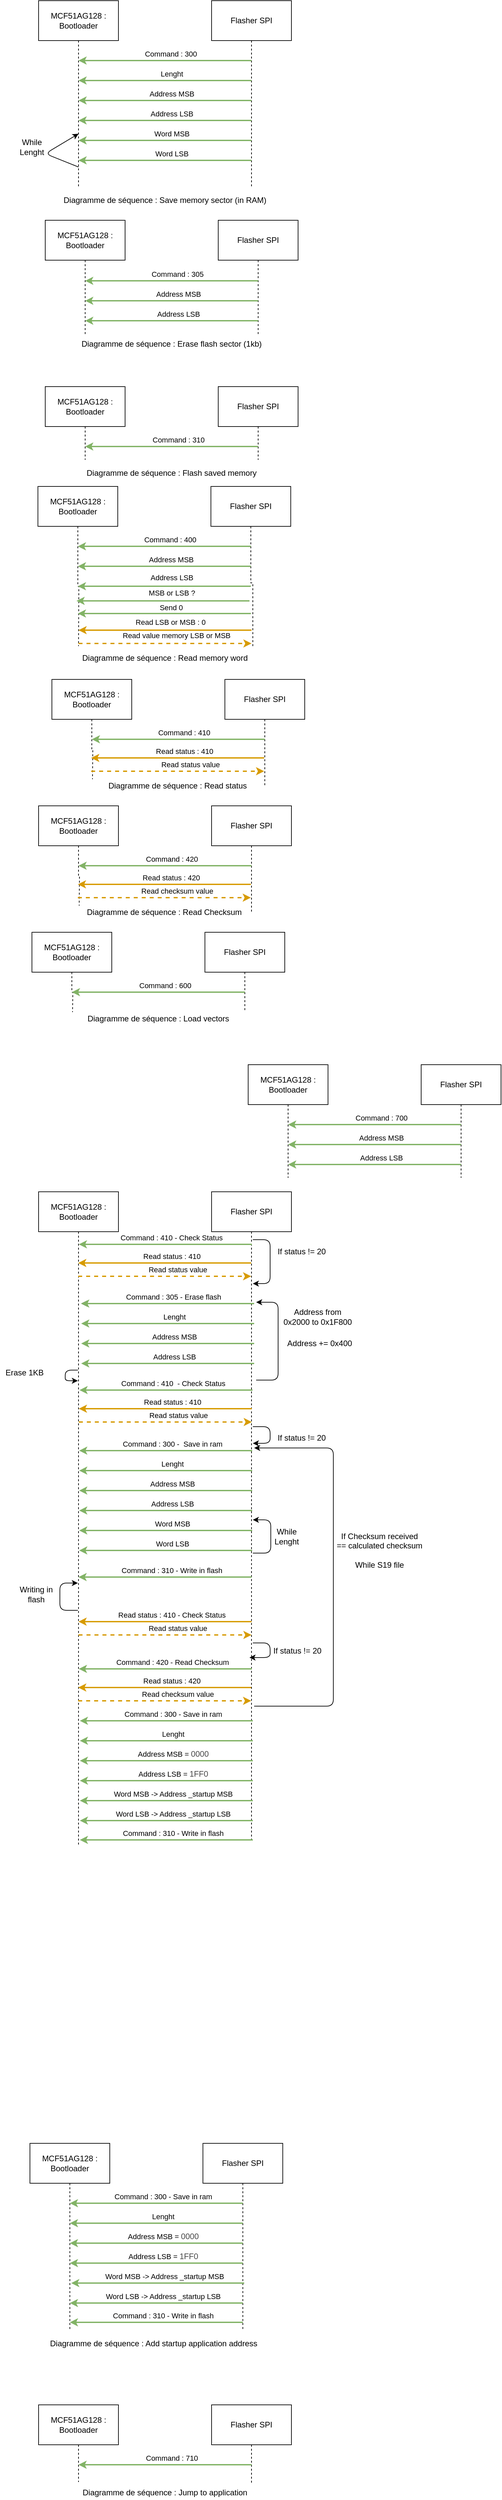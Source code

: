 <mxfile version="13.9.9" type="device"><diagram id="XVTh9coZVXNBm91gbsOc" name="Page-1"><mxGraphModel dx="1024" dy="593" grid="0" gridSize="10" guides="1" tooltips="1" connect="1" arrows="1" fold="1" page="1" pageScale="1" pageWidth="900" pageHeight="1600" math="0" shadow="0"><root><mxCell id="0"/><mxCell id="1" parent="0"/><mxCell id="hALlsp9xxSg3uYiA9rnu-2" style="edgeStyle=orthogonalEdgeStyle;rounded=0;orthogonalLoop=1;jettySize=auto;html=1;endArrow=none;endFill=0;dashed=1;" parent="1" source="hALlsp9xxSg3uYiA9rnu-1" edge="1"><mxGeometry relative="1" as="geometry"><mxPoint x="260" y="290" as="targetPoint"/></mxGeometry></mxCell><mxCell id="hALlsp9xxSg3uYiA9rnu-1" value="MCF51AG128 : Bootloader" style="rounded=0;whiteSpace=wrap;html=1;" parent="1" vertex="1"><mxGeometry x="200" y="10" width="120" height="60" as="geometry"/></mxCell><mxCell id="hALlsp9xxSg3uYiA9rnu-3" style="edgeStyle=orthogonalEdgeStyle;rounded=0;orthogonalLoop=1;jettySize=auto;html=1;dashed=1;endArrow=none;endFill=0;" parent="1" source="hALlsp9xxSg3uYiA9rnu-4" edge="1"><mxGeometry relative="1" as="geometry"><mxPoint x="520" y="290" as="targetPoint"/></mxGeometry></mxCell><mxCell id="hALlsp9xxSg3uYiA9rnu-4" value="Flasher SPI" style="rounded=0;whiteSpace=wrap;html=1;" parent="1" vertex="1"><mxGeometry x="460" y="10" width="120" height="60" as="geometry"/></mxCell><mxCell id="hALlsp9xxSg3uYiA9rnu-5" value="" style="endArrow=classic;html=1;fillColor=#d5e8d4;strokeColor=#82b366;jumpSize=10;strokeWidth=2;" parent="1" edge="1"><mxGeometry width="50" height="50" relative="1" as="geometry"><mxPoint x="520" y="100" as="sourcePoint"/><mxPoint x="260" y="100" as="targetPoint"/></mxGeometry></mxCell><mxCell id="hALlsp9xxSg3uYiA9rnu-6" value="Command : 300&amp;nbsp;" style="edgeLabel;html=1;align=center;verticalAlign=middle;resizable=0;points=[];" parent="hALlsp9xxSg3uYiA9rnu-5" vertex="1" connectable="0"><mxGeometry x="-0.4" y="2" relative="1" as="geometry"><mxPoint x="-42" y="-12" as="offset"/></mxGeometry></mxCell><mxCell id="hALlsp9xxSg3uYiA9rnu-7" value="" style="endArrow=classic;html=1;fillColor=#d5e8d4;strokeColor=#82b366;strokeWidth=2;" parent="1" edge="1"><mxGeometry width="50" height="50" relative="1" as="geometry"><mxPoint x="520" y="130" as="sourcePoint"/><mxPoint x="260" y="130" as="targetPoint"/></mxGeometry></mxCell><mxCell id="hALlsp9xxSg3uYiA9rnu-8" value="Lenght" style="edgeLabel;html=1;align=center;verticalAlign=middle;resizable=0;points=[];" parent="hALlsp9xxSg3uYiA9rnu-7" vertex="1" connectable="0"><mxGeometry x="-0.4" y="2" relative="1" as="geometry"><mxPoint x="-42" y="-12" as="offset"/></mxGeometry></mxCell><mxCell id="hALlsp9xxSg3uYiA9rnu-9" value="" style="endArrow=classic;html=1;fillColor=#d5e8d4;strokeColor=#82b366;strokeWidth=2;" parent="1" edge="1"><mxGeometry width="50" height="50" relative="1" as="geometry"><mxPoint x="520" y="160" as="sourcePoint"/><mxPoint x="260" y="160" as="targetPoint"/></mxGeometry></mxCell><mxCell id="hALlsp9xxSg3uYiA9rnu-10" value="Address MSB" style="edgeLabel;html=1;align=center;verticalAlign=middle;resizable=0;points=[];" parent="hALlsp9xxSg3uYiA9rnu-9" vertex="1" connectable="0"><mxGeometry x="-0.4" y="2" relative="1" as="geometry"><mxPoint x="-42" y="-12" as="offset"/></mxGeometry></mxCell><mxCell id="hALlsp9xxSg3uYiA9rnu-11" value="" style="endArrow=classic;html=1;fillColor=#d5e8d4;strokeColor=#82b366;strokeWidth=2;" parent="1" edge="1"><mxGeometry width="50" height="50" relative="1" as="geometry"><mxPoint x="520" y="190" as="sourcePoint"/><mxPoint x="260" y="190" as="targetPoint"/></mxGeometry></mxCell><mxCell id="hALlsp9xxSg3uYiA9rnu-12" value="Address LSB" style="edgeLabel;html=1;align=center;verticalAlign=middle;resizable=0;points=[];" parent="hALlsp9xxSg3uYiA9rnu-11" vertex="1" connectable="0"><mxGeometry x="-0.4" y="2" relative="1" as="geometry"><mxPoint x="-42" y="-12" as="offset"/></mxGeometry></mxCell><mxCell id="hALlsp9xxSg3uYiA9rnu-13" value="" style="endArrow=classic;html=1;fillColor=#d5e8d4;strokeColor=#82b366;strokeWidth=2;" parent="1" edge="1"><mxGeometry width="50" height="50" relative="1" as="geometry"><mxPoint x="520" y="220" as="sourcePoint"/><mxPoint x="260" y="220" as="targetPoint"/></mxGeometry></mxCell><mxCell id="hALlsp9xxSg3uYiA9rnu-14" value="Word MSB" style="edgeLabel;html=1;align=center;verticalAlign=middle;resizable=0;points=[];" parent="hALlsp9xxSg3uYiA9rnu-13" vertex="1" connectable="0"><mxGeometry x="-0.4" y="2" relative="1" as="geometry"><mxPoint x="-42" y="-12" as="offset"/></mxGeometry></mxCell><mxCell id="hALlsp9xxSg3uYiA9rnu-15" value="" style="endArrow=classic;html=1;fillColor=#d5e8d4;strokeColor=#82b366;strokeWidth=2;" parent="1" edge="1"><mxGeometry width="50" height="50" relative="1" as="geometry"><mxPoint x="520" y="250" as="sourcePoint"/><mxPoint x="260" y="250" as="targetPoint"/></mxGeometry></mxCell><mxCell id="hALlsp9xxSg3uYiA9rnu-16" value="Word LSB" style="edgeLabel;html=1;align=center;verticalAlign=middle;resizable=0;points=[];" parent="hALlsp9xxSg3uYiA9rnu-15" vertex="1" connectable="0"><mxGeometry x="-0.4" y="2" relative="1" as="geometry"><mxPoint x="-42" y="-12" as="offset"/></mxGeometry></mxCell><mxCell id="hALlsp9xxSg3uYiA9rnu-19" value="" style="endArrow=classic;html=1;" parent="1" edge="1"><mxGeometry width="50" height="50" relative="1" as="geometry"><mxPoint x="260" y="260" as="sourcePoint"/><mxPoint x="260" y="210" as="targetPoint"/><Array as="points"><mxPoint x="210" y="240"/></Array></mxGeometry></mxCell><mxCell id="hALlsp9xxSg3uYiA9rnu-20" value="While Lenght" style="text;html=1;strokeColor=none;fillColor=none;align=center;verticalAlign=middle;whiteSpace=wrap;rounded=0;" parent="1" vertex="1"><mxGeometry x="170" y="220" width="40" height="20" as="geometry"/></mxCell><mxCell id="hALlsp9xxSg3uYiA9rnu-22" value="Diagramme de séquence : Save memory sector (in RAM)" style="text;html=1;strokeColor=none;fillColor=none;align=center;verticalAlign=middle;whiteSpace=wrap;rounded=0;" parent="1" vertex="1"><mxGeometry x="220" y="300" width="340" height="20" as="geometry"/></mxCell><mxCell id="hALlsp9xxSg3uYiA9rnu-23" style="edgeStyle=orthogonalEdgeStyle;rounded=0;orthogonalLoop=1;jettySize=auto;html=1;endArrow=none;endFill=0;dashed=1;" parent="1" source="hALlsp9xxSg3uYiA9rnu-24" edge="1"><mxGeometry relative="1" as="geometry"><mxPoint x="270" y="512" as="targetPoint"/></mxGeometry></mxCell><mxCell id="hALlsp9xxSg3uYiA9rnu-24" value="MCF51AG128 : Bootloader" style="rounded=0;whiteSpace=wrap;html=1;" parent="1" vertex="1"><mxGeometry x="210" y="340" width="120" height="60" as="geometry"/></mxCell><mxCell id="hALlsp9xxSg3uYiA9rnu-25" style="edgeStyle=orthogonalEdgeStyle;rounded=0;orthogonalLoop=1;jettySize=auto;html=1;dashed=1;endArrow=none;endFill=0;" parent="1" source="hALlsp9xxSg3uYiA9rnu-26" edge="1"><mxGeometry relative="1" as="geometry"><mxPoint x="530" y="511" as="targetPoint"/></mxGeometry></mxCell><mxCell id="hALlsp9xxSg3uYiA9rnu-26" value="Flasher SPI" style="rounded=0;whiteSpace=wrap;html=1;" parent="1" vertex="1"><mxGeometry x="470" y="340" width="120" height="60" as="geometry"/></mxCell><mxCell id="hALlsp9xxSg3uYiA9rnu-31" value="" style="endArrow=classic;html=1;fillColor=#d5e8d4;strokeColor=#82b366;strokeWidth=2;" parent="1" edge="1"><mxGeometry width="50" height="50" relative="1" as="geometry"><mxPoint x="530" y="461" as="sourcePoint"/><mxPoint x="270" y="461" as="targetPoint"/></mxGeometry></mxCell><mxCell id="hALlsp9xxSg3uYiA9rnu-32" value="Address MSB" style="edgeLabel;html=1;align=center;verticalAlign=middle;resizable=0;points=[];" parent="hALlsp9xxSg3uYiA9rnu-31" vertex="1" connectable="0"><mxGeometry x="-0.4" y="2" relative="1" as="geometry"><mxPoint x="-42" y="-12" as="offset"/></mxGeometry></mxCell><mxCell id="hALlsp9xxSg3uYiA9rnu-33" value="" style="endArrow=classic;html=1;fillColor=#d5e8d4;strokeColor=#82b366;strokeWidth=2;" parent="1" edge="1"><mxGeometry width="50" height="50" relative="1" as="geometry"><mxPoint x="530" y="491" as="sourcePoint"/><mxPoint x="270" y="491" as="targetPoint"/></mxGeometry></mxCell><mxCell id="hALlsp9xxSg3uYiA9rnu-34" value="Address LSB" style="edgeLabel;html=1;align=center;verticalAlign=middle;resizable=0;points=[];" parent="hALlsp9xxSg3uYiA9rnu-33" vertex="1" connectable="0"><mxGeometry x="-0.4" y="2" relative="1" as="geometry"><mxPoint x="-42" y="-12" as="offset"/></mxGeometry></mxCell><mxCell id="hALlsp9xxSg3uYiA9rnu-41" value="Diagramme de séquence : Erase flash sector (1kb)" style="text;html=1;strokeColor=none;fillColor=none;align=center;verticalAlign=middle;whiteSpace=wrap;rounded=0;" parent="1" vertex="1"><mxGeometry x="230" y="516" width="340" height="20" as="geometry"/></mxCell><mxCell id="hALlsp9xxSg3uYiA9rnu-42" style="edgeStyle=orthogonalEdgeStyle;rounded=0;orthogonalLoop=1;jettySize=auto;html=1;endArrow=none;endFill=0;dashed=1;" parent="1" source="hALlsp9xxSg3uYiA9rnu-43" edge="1"><mxGeometry relative="1" as="geometry"><mxPoint x="270" y="700" as="targetPoint"/></mxGeometry></mxCell><mxCell id="hALlsp9xxSg3uYiA9rnu-43" value="MCF51AG128 : Bootloader" style="rounded=0;whiteSpace=wrap;html=1;" parent="1" vertex="1"><mxGeometry x="210" y="590" width="120" height="60" as="geometry"/></mxCell><mxCell id="hALlsp9xxSg3uYiA9rnu-44" style="edgeStyle=orthogonalEdgeStyle;rounded=0;orthogonalLoop=1;jettySize=auto;html=1;dashed=1;endArrow=none;endFill=0;" parent="1" source="hALlsp9xxSg3uYiA9rnu-45" edge="1"><mxGeometry relative="1" as="geometry"><mxPoint x="530" y="700" as="targetPoint"/></mxGeometry></mxCell><mxCell id="hALlsp9xxSg3uYiA9rnu-45" value="Flasher SPI" style="rounded=0;whiteSpace=wrap;html=1;" parent="1" vertex="1"><mxGeometry x="470" y="590" width="120" height="60" as="geometry"/></mxCell><mxCell id="hALlsp9xxSg3uYiA9rnu-46" value="" style="endArrow=classic;html=1;strokeWidth=2;fillColor=#d5e8d4;strokeColor=#82b366;" parent="1" edge="1"><mxGeometry width="50" height="50" relative="1" as="geometry"><mxPoint x="530" y="680" as="sourcePoint"/><mxPoint x="270" y="680" as="targetPoint"/></mxGeometry></mxCell><mxCell id="hALlsp9xxSg3uYiA9rnu-47" value="Command : 310" style="edgeLabel;html=1;align=center;verticalAlign=middle;resizable=0;points=[];" parent="hALlsp9xxSg3uYiA9rnu-46" vertex="1" connectable="0"><mxGeometry x="-0.4" y="2" relative="1" as="geometry"><mxPoint x="-42" y="-12" as="offset"/></mxGeometry></mxCell><mxCell id="hALlsp9xxSg3uYiA9rnu-54" value="Diagramme de séquence : Flash saved&amp;nbsp;memory" style="text;html=1;strokeColor=none;fillColor=none;align=center;verticalAlign=middle;whiteSpace=wrap;rounded=0;" parent="1" vertex="1"><mxGeometry x="230" y="710" width="340" height="20" as="geometry"/></mxCell><mxCell id="hALlsp9xxSg3uYiA9rnu-55" style="edgeStyle=orthogonalEdgeStyle;rounded=0;orthogonalLoop=1;jettySize=auto;html=1;endArrow=none;endFill=0;dashed=1;" parent="1" source="hALlsp9xxSg3uYiA9rnu-56" edge="1"><mxGeometry relative="1" as="geometry"><mxPoint x="260" y="980" as="targetPoint"/></mxGeometry></mxCell><mxCell id="hALlsp9xxSg3uYiA9rnu-56" value="MCF51AG128 : Bootloader" style="rounded=0;whiteSpace=wrap;html=1;" parent="1" vertex="1"><mxGeometry x="199" y="740" width="120" height="60" as="geometry"/></mxCell><mxCell id="hALlsp9xxSg3uYiA9rnu-57" style="edgeStyle=orthogonalEdgeStyle;rounded=0;orthogonalLoop=1;jettySize=auto;html=1;dashed=1;endArrow=none;endFill=0;" parent="1" source="hALlsp9xxSg3uYiA9rnu-58" edge="1"><mxGeometry relative="1" as="geometry"><mxPoint x="522" y="981" as="targetPoint"/><Array as="points"><mxPoint x="519" y="885"/><mxPoint x="522" y="885"/></Array></mxGeometry></mxCell><mxCell id="hALlsp9xxSg3uYiA9rnu-58" value="Flasher SPI" style="rounded=0;whiteSpace=wrap;html=1;" parent="1" vertex="1"><mxGeometry x="459" y="740" width="120" height="60" as="geometry"/></mxCell><mxCell id="hALlsp9xxSg3uYiA9rnu-59" value="" style="endArrow=classic;html=1;fillColor=#d5e8d4;strokeColor=#82b366;strokeWidth=2;" parent="1" edge="1"><mxGeometry width="50" height="50" relative="1" as="geometry"><mxPoint x="519" y="830" as="sourcePoint"/><mxPoint x="259" y="830" as="targetPoint"/></mxGeometry></mxCell><mxCell id="hALlsp9xxSg3uYiA9rnu-60" value="Command : 400&amp;nbsp;" style="edgeLabel;html=1;align=center;verticalAlign=middle;resizable=0;points=[];" parent="hALlsp9xxSg3uYiA9rnu-59" vertex="1" connectable="0"><mxGeometry x="-0.4" y="2" relative="1" as="geometry"><mxPoint x="-42" y="-12" as="offset"/></mxGeometry></mxCell><mxCell id="hALlsp9xxSg3uYiA9rnu-63" value="" style="endArrow=classic;html=1;fillColor=#d5e8d4;strokeColor=#82b366;strokeWidth=2;" parent="1" edge="1"><mxGeometry width="50" height="50" relative="1" as="geometry"><mxPoint x="519" y="860" as="sourcePoint"/><mxPoint x="259" y="860" as="targetPoint"/></mxGeometry></mxCell><mxCell id="hALlsp9xxSg3uYiA9rnu-64" value="Address MSB" style="edgeLabel;html=1;align=center;verticalAlign=middle;resizable=0;points=[];" parent="hALlsp9xxSg3uYiA9rnu-63" vertex="1" connectable="0"><mxGeometry x="-0.4" y="2" relative="1" as="geometry"><mxPoint x="-42" y="-12" as="offset"/></mxGeometry></mxCell><mxCell id="hALlsp9xxSg3uYiA9rnu-65" value="" style="endArrow=classic;html=1;fillColor=#d5e8d4;strokeColor=#82b366;strokeWidth=2;" parent="1" edge="1"><mxGeometry width="50" height="50" relative="1" as="geometry"><mxPoint x="519" y="890" as="sourcePoint"/><mxPoint x="259" y="890" as="targetPoint"/></mxGeometry></mxCell><mxCell id="hALlsp9xxSg3uYiA9rnu-66" value="Address LSB" style="edgeLabel;html=1;align=center;verticalAlign=middle;resizable=0;points=[];" parent="hALlsp9xxSg3uYiA9rnu-65" vertex="1" connectable="0"><mxGeometry x="-0.4" y="2" relative="1" as="geometry"><mxPoint x="-41" y="-15" as="offset"/></mxGeometry></mxCell><mxCell id="hALlsp9xxSg3uYiA9rnu-67" value="Diagramme de séquence : Read memory word&lt;br&gt;" style="text;html=1;strokeColor=none;fillColor=none;align=center;verticalAlign=middle;whiteSpace=wrap;rounded=0;" parent="1" vertex="1"><mxGeometry x="220" y="988" width="340" height="20" as="geometry"/></mxCell><mxCell id="hALlsp9xxSg3uYiA9rnu-70" value="" style="endArrow=classic;html=1;fillColor=#ffe6cc;strokeColor=#d79b00;strokeWidth=2;" parent="1" edge="1"><mxGeometry width="50" height="50" relative="1" as="geometry"><mxPoint x="520" y="956" as="sourcePoint"/><mxPoint x="260" y="956" as="targetPoint"/></mxGeometry></mxCell><mxCell id="hALlsp9xxSg3uYiA9rnu-71" value="Read LSB or MSB : 0" style="edgeLabel;html=1;align=center;verticalAlign=middle;resizable=0;points=[];" parent="hALlsp9xxSg3uYiA9rnu-70" vertex="1" connectable="0"><mxGeometry x="-0.4" y="2" relative="1" as="geometry"><mxPoint x="-44" y="-14" as="offset"/></mxGeometry></mxCell><mxCell id="hALlsp9xxSg3uYiA9rnu-72" value="" style="endArrow=classic;html=1;dashed=1;fillColor=#ffe6cc;strokeColor=#d79b00;strokeWidth=2;" parent="1" edge="1"><mxGeometry width="50" height="50" relative="1" as="geometry"><mxPoint x="260" y="976" as="sourcePoint"/><mxPoint x="520" y="976" as="targetPoint"/></mxGeometry></mxCell><mxCell id="hALlsp9xxSg3uYiA9rnu-73" value="Read value memory LSB or MSB" style="edgeLabel;html=1;align=center;verticalAlign=middle;resizable=0;points=[];" parent="hALlsp9xxSg3uYiA9rnu-72" vertex="1" connectable="0"><mxGeometry x="0.262" y="4" relative="1" as="geometry"><mxPoint x="-17" y="-8" as="offset"/></mxGeometry></mxCell><mxCell id="hALlsp9xxSg3uYiA9rnu-91" style="edgeStyle=orthogonalEdgeStyle;rounded=0;orthogonalLoop=1;jettySize=auto;html=1;endArrow=none;endFill=0;dashed=1;" parent="1" source="hALlsp9xxSg3uYiA9rnu-92" edge="1"><mxGeometry relative="1" as="geometry"><mxPoint x="281" y="1180" as="targetPoint"/></mxGeometry></mxCell><mxCell id="hALlsp9xxSg3uYiA9rnu-92" value="MCF51AG128 : Bootloader" style="rounded=0;whiteSpace=wrap;html=1;" parent="1" vertex="1"><mxGeometry x="220" y="1030" width="120" height="60" as="geometry"/></mxCell><mxCell id="hALlsp9xxSg3uYiA9rnu-93" style="edgeStyle=orthogonalEdgeStyle;rounded=0;orthogonalLoop=1;jettySize=auto;html=1;dashed=1;endArrow=none;endFill=0;" parent="1" source="hALlsp9xxSg3uYiA9rnu-94" edge="1"><mxGeometry relative="1" as="geometry"><mxPoint x="540" y="1190" as="targetPoint"/></mxGeometry></mxCell><mxCell id="hALlsp9xxSg3uYiA9rnu-94" value="Flasher SPI" style="rounded=0;whiteSpace=wrap;html=1;" parent="1" vertex="1"><mxGeometry x="480" y="1030" width="120" height="60" as="geometry"/></mxCell><mxCell id="hALlsp9xxSg3uYiA9rnu-95" value="" style="endArrow=classic;html=1;strokeWidth=2;fillColor=#d5e8d4;strokeColor=#82b366;" parent="1" edge="1"><mxGeometry width="50" height="50" relative="1" as="geometry"><mxPoint x="540" y="1120" as="sourcePoint"/><mxPoint x="280" y="1120" as="targetPoint"/></mxGeometry></mxCell><mxCell id="hALlsp9xxSg3uYiA9rnu-96" value="Command : 410&amp;nbsp;" style="edgeLabel;html=1;align=center;verticalAlign=middle;resizable=0;points=[];" parent="hALlsp9xxSg3uYiA9rnu-95" vertex="1" connectable="0"><mxGeometry x="-0.4" y="2" relative="1" as="geometry"><mxPoint x="-42" y="-12" as="offset"/></mxGeometry></mxCell><mxCell id="hALlsp9xxSg3uYiA9rnu-101" value="Diagramme de séquence : Read status" style="text;html=1;strokeColor=none;fillColor=none;align=center;verticalAlign=middle;whiteSpace=wrap;rounded=0;" parent="1" vertex="1"><mxGeometry x="239" y="1180" width="340" height="20" as="geometry"/></mxCell><mxCell id="hALlsp9xxSg3uYiA9rnu-104" value="" style="endArrow=classic;html=1;strokeWidth=2;fillColor=#ffe6cc;strokeColor=#d79b00;" parent="1" edge="1"><mxGeometry width="50" height="50" relative="1" as="geometry"><mxPoint x="539" y="1148" as="sourcePoint"/><mxPoint x="279" y="1148" as="targetPoint"/></mxGeometry></mxCell><mxCell id="hALlsp9xxSg3uYiA9rnu-105" value="Read status : 410" style="edgeLabel;html=1;align=center;verticalAlign=middle;resizable=0;points=[];" parent="hALlsp9xxSg3uYiA9rnu-104" vertex="1" connectable="0"><mxGeometry x="-0.4" y="2" relative="1" as="geometry"><mxPoint x="-42" y="-12" as="offset"/></mxGeometry></mxCell><mxCell id="hALlsp9xxSg3uYiA9rnu-106" value="" style="endArrow=classic;html=1;dashed=1;strokeWidth=2;fillColor=#ffe6cc;strokeColor=#d79b00;" parent="1" edge="1"><mxGeometry width="50" height="50" relative="1" as="geometry"><mxPoint x="279" y="1168" as="sourcePoint"/><mxPoint x="539" y="1168" as="targetPoint"/></mxGeometry></mxCell><mxCell id="hALlsp9xxSg3uYiA9rnu-107" value="Read status value" style="edgeLabel;html=1;align=center;verticalAlign=middle;resizable=0;points=[];" parent="hALlsp9xxSg3uYiA9rnu-106" vertex="1" connectable="0"><mxGeometry x="0.262" y="4" relative="1" as="geometry"><mxPoint x="-15" y="-6" as="offset"/></mxGeometry></mxCell><mxCell id="hALlsp9xxSg3uYiA9rnu-109" style="edgeStyle=orthogonalEdgeStyle;rounded=0;orthogonalLoop=1;jettySize=auto;html=1;endArrow=none;endFill=0;dashed=1;" parent="1" source="hALlsp9xxSg3uYiA9rnu-110" edge="1"><mxGeometry relative="1" as="geometry"><mxPoint x="261" y="1370" as="targetPoint"/></mxGeometry></mxCell><mxCell id="hALlsp9xxSg3uYiA9rnu-110" value="MCF51AG128 : Bootloader" style="rounded=0;whiteSpace=wrap;html=1;" parent="1" vertex="1"><mxGeometry x="200" y="1220" width="120" height="60" as="geometry"/></mxCell><mxCell id="hALlsp9xxSg3uYiA9rnu-111" style="edgeStyle=orthogonalEdgeStyle;rounded=0;orthogonalLoop=1;jettySize=auto;html=1;dashed=1;endArrow=none;endFill=0;" parent="1" source="hALlsp9xxSg3uYiA9rnu-112" edge="1"><mxGeometry relative="1" as="geometry"><mxPoint x="520" y="1380" as="targetPoint"/></mxGeometry></mxCell><mxCell id="hALlsp9xxSg3uYiA9rnu-112" value="Flasher SPI" style="rounded=0;whiteSpace=wrap;html=1;" parent="1" vertex="1"><mxGeometry x="460" y="1220" width="120" height="60" as="geometry"/></mxCell><mxCell id="hALlsp9xxSg3uYiA9rnu-113" value="" style="endArrow=classic;html=1;strokeWidth=2;fillColor=#d5e8d4;strokeColor=#82b366;" parent="1" edge="1"><mxGeometry width="50" height="50" relative="1" as="geometry"><mxPoint x="520" y="1310" as="sourcePoint"/><mxPoint x="260" y="1310" as="targetPoint"/></mxGeometry></mxCell><mxCell id="hALlsp9xxSg3uYiA9rnu-114" value="Command : 420" style="edgeLabel;html=1;align=center;verticalAlign=middle;resizable=0;points=[];" parent="hALlsp9xxSg3uYiA9rnu-113" vertex="1" connectable="0"><mxGeometry x="-0.4" y="2" relative="1" as="geometry"><mxPoint x="-42" y="-12" as="offset"/></mxGeometry></mxCell><mxCell id="hALlsp9xxSg3uYiA9rnu-115" value="Diagramme de séquence : Read Checksum" style="text;html=1;strokeColor=none;fillColor=none;align=center;verticalAlign=middle;whiteSpace=wrap;rounded=0;" parent="1" vertex="1"><mxGeometry x="219" y="1370" width="340" height="20" as="geometry"/></mxCell><mxCell id="hALlsp9xxSg3uYiA9rnu-116" value="" style="endArrow=classic;html=1;strokeWidth=2;fillColor=#ffe6cc;strokeColor=#d79b00;" parent="1" edge="1"><mxGeometry width="50" height="50" relative="1" as="geometry"><mxPoint x="519" y="1338" as="sourcePoint"/><mxPoint x="259" y="1338" as="targetPoint"/></mxGeometry></mxCell><mxCell id="hALlsp9xxSg3uYiA9rnu-117" value="Read status : 420" style="edgeLabel;html=1;align=center;verticalAlign=middle;resizable=0;points=[];" parent="hALlsp9xxSg3uYiA9rnu-116" vertex="1" connectable="0"><mxGeometry x="-0.4" y="2" relative="1" as="geometry"><mxPoint x="-42" y="-12" as="offset"/></mxGeometry></mxCell><mxCell id="hALlsp9xxSg3uYiA9rnu-118" value="" style="endArrow=classic;html=1;dashed=1;strokeWidth=2;fillColor=#ffe6cc;strokeColor=#d79b00;" parent="1" edge="1"><mxGeometry width="50" height="50" relative="1" as="geometry"><mxPoint x="259" y="1358" as="sourcePoint"/><mxPoint x="519" y="1358" as="targetPoint"/></mxGeometry></mxCell><mxCell id="hALlsp9xxSg3uYiA9rnu-119" value="Read checksum value" style="edgeLabel;html=1;align=center;verticalAlign=middle;resizable=0;points=[];" parent="hALlsp9xxSg3uYiA9rnu-118" vertex="1" connectable="0"><mxGeometry x="0.262" y="4" relative="1" as="geometry"><mxPoint x="-15" y="-6" as="offset"/></mxGeometry></mxCell><mxCell id="hALlsp9xxSg3uYiA9rnu-120" style="edgeStyle=orthogonalEdgeStyle;rounded=0;orthogonalLoop=1;jettySize=auto;html=1;endArrow=none;endFill=0;dashed=1;" parent="1" source="hALlsp9xxSg3uYiA9rnu-121" edge="1"><mxGeometry relative="1" as="geometry"><mxPoint x="251" y="1530" as="targetPoint"/></mxGeometry></mxCell><mxCell id="hALlsp9xxSg3uYiA9rnu-121" value="MCF51AG128 : Bootloader" style="rounded=0;whiteSpace=wrap;html=1;" parent="1" vertex="1"><mxGeometry x="190" y="1410" width="120" height="60" as="geometry"/></mxCell><mxCell id="hALlsp9xxSg3uYiA9rnu-122" style="edgeStyle=orthogonalEdgeStyle;rounded=0;orthogonalLoop=1;jettySize=auto;html=1;dashed=1;endArrow=none;endFill=0;" parent="1" source="hALlsp9xxSg3uYiA9rnu-123" edge="1"><mxGeometry relative="1" as="geometry"><mxPoint x="510" y="1530" as="targetPoint"/></mxGeometry></mxCell><mxCell id="hALlsp9xxSg3uYiA9rnu-123" value="Flasher SPI" style="rounded=0;whiteSpace=wrap;html=1;" parent="1" vertex="1"><mxGeometry x="450" y="1410" width="120" height="60" as="geometry"/></mxCell><mxCell id="hALlsp9xxSg3uYiA9rnu-124" value="" style="endArrow=classic;html=1;strokeWidth=2;fillColor=#d5e8d4;strokeColor=#82b366;" parent="1" edge="1"><mxGeometry width="50" height="50" relative="1" as="geometry"><mxPoint x="510" y="1500" as="sourcePoint"/><mxPoint x="250" y="1500" as="targetPoint"/></mxGeometry></mxCell><mxCell id="hALlsp9xxSg3uYiA9rnu-125" value="Command : 600" style="edgeLabel;html=1;align=center;verticalAlign=middle;resizable=0;points=[];" parent="hALlsp9xxSg3uYiA9rnu-124" vertex="1" connectable="0"><mxGeometry x="-0.4" y="2" relative="1" as="geometry"><mxPoint x="-42" y="-12" as="offset"/></mxGeometry></mxCell><mxCell id="hALlsp9xxSg3uYiA9rnu-126" value="Diagramme de séquence : Load vectors" style="text;html=1;strokeColor=none;fillColor=none;align=center;verticalAlign=middle;whiteSpace=wrap;rounded=0;" parent="1" vertex="1"><mxGeometry x="210" y="1530" width="340" height="20" as="geometry"/></mxCell><mxCell id="hALlsp9xxSg3uYiA9rnu-141" style="edgeStyle=orthogonalEdgeStyle;rounded=0;orthogonalLoop=1;jettySize=auto;html=1;endArrow=none;endFill=0;dashed=1;" parent="1" source="hALlsp9xxSg3uYiA9rnu-142" edge="1"><mxGeometry relative="1" as="geometry"><mxPoint x="575" y="1779" as="targetPoint"/></mxGeometry></mxCell><mxCell id="hALlsp9xxSg3uYiA9rnu-142" value="MCF51AG128 : Bootloader" style="rounded=0;whiteSpace=wrap;html=1;" parent="1" vertex="1"><mxGeometry x="515" y="1609" width="120" height="60" as="geometry"/></mxCell><mxCell id="hALlsp9xxSg3uYiA9rnu-143" style="edgeStyle=orthogonalEdgeStyle;rounded=0;orthogonalLoop=1;jettySize=auto;html=1;dashed=1;endArrow=none;endFill=0;" parent="1" source="hALlsp9xxSg3uYiA9rnu-144" edge="1"><mxGeometry relative="1" as="geometry"><mxPoint x="835" y="1779" as="targetPoint"/></mxGeometry></mxCell><mxCell id="hALlsp9xxSg3uYiA9rnu-144" value="Flasher SPI" style="rounded=0;whiteSpace=wrap;html=1;" parent="1" vertex="1"><mxGeometry x="775" y="1609" width="120" height="60" as="geometry"/></mxCell><mxCell id="hALlsp9xxSg3uYiA9rnu-145" value="" style="endArrow=classic;html=1;strokeWidth=2;fillColor=#d5e8d4;strokeColor=#82b366;" parent="1" edge="1"><mxGeometry width="50" height="50" relative="1" as="geometry"><mxPoint x="835" y="1699" as="sourcePoint"/><mxPoint x="575" y="1699" as="targetPoint"/></mxGeometry></mxCell><mxCell id="hALlsp9xxSg3uYiA9rnu-146" value="Command : 700" style="edgeLabel;html=1;align=center;verticalAlign=middle;resizable=0;points=[];" parent="hALlsp9xxSg3uYiA9rnu-145" vertex="1" connectable="0"><mxGeometry x="-0.4" y="2" relative="1" as="geometry"><mxPoint x="-42" y="-12" as="offset"/></mxGeometry></mxCell><mxCell id="hALlsp9xxSg3uYiA9rnu-149" value="" style="endArrow=classic;html=1;strokeWidth=2;fillColor=#d5e8d4;strokeColor=#82b366;" parent="1" edge="1"><mxGeometry width="50" height="50" relative="1" as="geometry"><mxPoint x="835" y="1729" as="sourcePoint"/><mxPoint x="575" y="1729" as="targetPoint"/></mxGeometry></mxCell><mxCell id="hALlsp9xxSg3uYiA9rnu-150" value="Address MSB" style="edgeLabel;html=1;align=center;verticalAlign=middle;resizable=0;points=[];" parent="hALlsp9xxSg3uYiA9rnu-149" vertex="1" connectable="0"><mxGeometry x="-0.4" y="2" relative="1" as="geometry"><mxPoint x="-42" y="-12" as="offset"/></mxGeometry></mxCell><mxCell id="hALlsp9xxSg3uYiA9rnu-151" value="" style="endArrow=classic;html=1;strokeWidth=2;fillColor=#d5e8d4;strokeColor=#82b366;" parent="1" edge="1"><mxGeometry width="50" height="50" relative="1" as="geometry"><mxPoint x="835" y="1759" as="sourcePoint"/><mxPoint x="575" y="1759" as="targetPoint"/></mxGeometry></mxCell><mxCell id="hALlsp9xxSg3uYiA9rnu-152" value="Address LSB" style="edgeLabel;html=1;align=center;verticalAlign=middle;resizable=0;points=[];" parent="hALlsp9xxSg3uYiA9rnu-151" vertex="1" connectable="0"><mxGeometry x="-0.4" y="2" relative="1" as="geometry"><mxPoint x="-42" y="-12" as="offset"/></mxGeometry></mxCell><mxCell id="hALlsp9xxSg3uYiA9rnu-165" style="edgeStyle=orthogonalEdgeStyle;rounded=0;orthogonalLoop=1;jettySize=auto;html=1;endArrow=none;endFill=0;dashed=1;" parent="1" source="hALlsp9xxSg3uYiA9rnu-166" edge="1"><mxGeometry relative="1" as="geometry"><mxPoint x="260" y="2782" as="targetPoint"/></mxGeometry></mxCell><mxCell id="hALlsp9xxSg3uYiA9rnu-166" value="MCF51AG128 : Bootloader" style="rounded=0;whiteSpace=wrap;html=1;" parent="1" vertex="1"><mxGeometry x="200" y="1800" width="120" height="60" as="geometry"/></mxCell><mxCell id="hALlsp9xxSg3uYiA9rnu-167" style="edgeStyle=orthogonalEdgeStyle;rounded=0;orthogonalLoop=1;jettySize=auto;html=1;dashed=1;endArrow=none;endFill=0;" parent="1" source="hALlsp9xxSg3uYiA9rnu-168" edge="1"><mxGeometry relative="1" as="geometry"><mxPoint x="520" y="2778" as="targetPoint"/></mxGeometry></mxCell><mxCell id="hALlsp9xxSg3uYiA9rnu-168" value="Flasher SPI" style="rounded=0;whiteSpace=wrap;html=1;" parent="1" vertex="1"><mxGeometry x="460" y="1800" width="120" height="60" as="geometry"/></mxCell><mxCell id="hALlsp9xxSg3uYiA9rnu-169" value="" style="endArrow=classic;html=1;fillColor=#d5e8d4;strokeColor=#82b366;strokeWidth=2;" parent="1" edge="1"><mxGeometry width="50" height="50" relative="1" as="geometry"><mxPoint x="521" y="2189" as="sourcePoint"/><mxPoint x="261" y="2189" as="targetPoint"/></mxGeometry></mxCell><mxCell id="hALlsp9xxSg3uYiA9rnu-170" value="Command : 300 -&amp;nbsp; Save in ram" style="edgeLabel;html=1;align=center;verticalAlign=middle;resizable=0;points=[];" parent="hALlsp9xxSg3uYiA9rnu-169" vertex="1" connectable="0"><mxGeometry x="-0.4" y="2" relative="1" as="geometry"><mxPoint x="-42" y="-12" as="offset"/></mxGeometry></mxCell><mxCell id="hALlsp9xxSg3uYiA9rnu-171" value="" style="endArrow=classic;html=1;fillColor=#d5e8d4;strokeColor=#82b366;strokeWidth=2;" parent="1" edge="1"><mxGeometry width="50" height="50" relative="1" as="geometry"><mxPoint x="521" y="2219" as="sourcePoint"/><mxPoint x="261" y="2219" as="targetPoint"/></mxGeometry></mxCell><mxCell id="hALlsp9xxSg3uYiA9rnu-172" value="Lenght" style="edgeLabel;html=1;align=center;verticalAlign=middle;resizable=0;points=[];" parent="hALlsp9xxSg3uYiA9rnu-171" vertex="1" connectable="0"><mxGeometry x="-0.4" y="2" relative="1" as="geometry"><mxPoint x="-42" y="-12" as="offset"/></mxGeometry></mxCell><mxCell id="hALlsp9xxSg3uYiA9rnu-173" value="" style="endArrow=classic;html=1;fillColor=#d5e8d4;strokeColor=#82b366;strokeWidth=2;" parent="1" edge="1"><mxGeometry width="50" height="50" relative="1" as="geometry"><mxPoint x="521" y="2249" as="sourcePoint"/><mxPoint x="261" y="2249" as="targetPoint"/></mxGeometry></mxCell><mxCell id="hALlsp9xxSg3uYiA9rnu-174" value="Address MSB" style="edgeLabel;html=1;align=center;verticalAlign=middle;resizable=0;points=[];" parent="hALlsp9xxSg3uYiA9rnu-173" vertex="1" connectable="0"><mxGeometry x="-0.4" y="2" relative="1" as="geometry"><mxPoint x="-42" y="-12" as="offset"/></mxGeometry></mxCell><mxCell id="hALlsp9xxSg3uYiA9rnu-175" value="" style="endArrow=classic;html=1;fillColor=#d5e8d4;strokeColor=#82b366;strokeWidth=2;" parent="1" edge="1"><mxGeometry width="50" height="50" relative="1" as="geometry"><mxPoint x="521" y="2279" as="sourcePoint"/><mxPoint x="261" y="2279" as="targetPoint"/></mxGeometry></mxCell><mxCell id="hALlsp9xxSg3uYiA9rnu-176" value="Address LSB" style="edgeLabel;html=1;align=center;verticalAlign=middle;resizable=0;points=[];" parent="hALlsp9xxSg3uYiA9rnu-175" vertex="1" connectable="0"><mxGeometry x="-0.4" y="2" relative="1" as="geometry"><mxPoint x="-42" y="-12" as="offset"/></mxGeometry></mxCell><mxCell id="hALlsp9xxSg3uYiA9rnu-177" value="" style="endArrow=classic;html=1;fillColor=#d5e8d4;strokeColor=#82b366;strokeWidth=2;" parent="1" edge="1"><mxGeometry width="50" height="50" relative="1" as="geometry"><mxPoint x="521" y="2309" as="sourcePoint"/><mxPoint x="261" y="2309" as="targetPoint"/></mxGeometry></mxCell><mxCell id="hALlsp9xxSg3uYiA9rnu-178" value="Word MSB" style="edgeLabel;html=1;align=center;verticalAlign=middle;resizable=0;points=[];" parent="hALlsp9xxSg3uYiA9rnu-177" vertex="1" connectable="0"><mxGeometry x="-0.4" y="2" relative="1" as="geometry"><mxPoint x="-42" y="-12" as="offset"/></mxGeometry></mxCell><mxCell id="hALlsp9xxSg3uYiA9rnu-179" value="" style="endArrow=classic;html=1;fillColor=#d5e8d4;strokeColor=#82b366;strokeWidth=2;" parent="1" edge="1"><mxGeometry width="50" height="50" relative="1" as="geometry"><mxPoint x="521" y="2339" as="sourcePoint"/><mxPoint x="261" y="2339" as="targetPoint"/></mxGeometry></mxCell><mxCell id="hALlsp9xxSg3uYiA9rnu-180" value="Word LSB" style="edgeLabel;html=1;align=center;verticalAlign=middle;resizable=0;points=[];" parent="hALlsp9xxSg3uYiA9rnu-179" vertex="1" connectable="0"><mxGeometry x="-0.4" y="2" relative="1" as="geometry"><mxPoint x="-42" y="-12" as="offset"/></mxGeometry></mxCell><mxCell id="hALlsp9xxSg3uYiA9rnu-181" value="" style="endArrow=classic;html=1;" parent="1" edge="1"><mxGeometry width="50" height="50" relative="1" as="geometry"><mxPoint x="522" y="2343" as="sourcePoint"/><mxPoint x="522" y="2293" as="targetPoint"/><Array as="points"><mxPoint x="549" y="2343"/><mxPoint x="549" y="2293"/></Array></mxGeometry></mxCell><mxCell id="hALlsp9xxSg3uYiA9rnu-182" value="While Lenght" style="text;html=1;strokeColor=none;fillColor=none;align=center;verticalAlign=middle;whiteSpace=wrap;rounded=0;" parent="1" vertex="1"><mxGeometry x="553" y="2308" width="40" height="20" as="geometry"/></mxCell><mxCell id="hALlsp9xxSg3uYiA9rnu-183" value="" style="endArrow=classic;html=1;strokeWidth=2;fillColor=#d5e8d4;strokeColor=#82b366;" parent="1" edge="1"><mxGeometry width="50" height="50" relative="1" as="geometry"><mxPoint x="521.5" y="2098" as="sourcePoint"/><mxPoint x="261.5" y="2098" as="targetPoint"/></mxGeometry></mxCell><mxCell id="hALlsp9xxSg3uYiA9rnu-184" value="Command : 410&amp;nbsp; - Check Status" style="edgeLabel;html=1;align=center;verticalAlign=middle;resizable=0;points=[];" parent="hALlsp9xxSg3uYiA9rnu-183" vertex="1" connectable="0"><mxGeometry x="-0.4" y="2" relative="1" as="geometry"><mxPoint x="-42" y="-12" as="offset"/></mxGeometry></mxCell><mxCell id="hALlsp9xxSg3uYiA9rnu-185" value="" style="endArrow=classic;html=1;fillColor=#ffe6cc;strokeColor=#d79b00;strokeWidth=2;" parent="1" edge="1"><mxGeometry width="50" height="50" relative="1" as="geometry"><mxPoint x="520.5" y="2126" as="sourcePoint"/><mxPoint x="260.5" y="2126" as="targetPoint"/></mxGeometry></mxCell><mxCell id="hALlsp9xxSg3uYiA9rnu-186" value="Read status : 410" style="edgeLabel;html=1;align=center;verticalAlign=middle;resizable=0;points=[];" parent="hALlsp9xxSg3uYiA9rnu-185" vertex="1" connectable="0"><mxGeometry x="-0.4" y="2" relative="1" as="geometry"><mxPoint x="-42" y="-12" as="offset"/></mxGeometry></mxCell><mxCell id="hALlsp9xxSg3uYiA9rnu-187" value="" style="endArrow=classic;html=1;dashed=1;fillColor=#ffe6cc;strokeColor=#d79b00;strokeWidth=2;" parent="1" edge="1"><mxGeometry width="50" height="50" relative="1" as="geometry"><mxPoint x="260.5" y="2146" as="sourcePoint"/><mxPoint x="520.5" y="2146" as="targetPoint"/></mxGeometry></mxCell><mxCell id="hALlsp9xxSg3uYiA9rnu-188" value="Read status value" style="edgeLabel;html=1;align=center;verticalAlign=middle;resizable=0;points=[];" parent="hALlsp9xxSg3uYiA9rnu-187" vertex="1" connectable="0"><mxGeometry x="0.262" y="4" relative="1" as="geometry"><mxPoint x="-15" y="-6" as="offset"/></mxGeometry></mxCell><mxCell id="hALlsp9xxSg3uYiA9rnu-189" value="" style="endArrow=classic;html=1;" parent="1" edge="1"><mxGeometry width="50" height="50" relative="1" as="geometry"><mxPoint x="522" y="2153" as="sourcePoint"/><mxPoint x="522" y="2178" as="targetPoint"/><Array as="points"><mxPoint x="548" y="2153"/><mxPoint x="548" y="2178"/></Array></mxGeometry></mxCell><mxCell id="hALlsp9xxSg3uYiA9rnu-190" value="If status != 20" style="text;html=1;strokeColor=none;fillColor=none;align=center;verticalAlign=middle;whiteSpace=wrap;rounded=0;" parent="1" vertex="1"><mxGeometry x="557" y="2159" width="77" height="22" as="geometry"/></mxCell><mxCell id="hALlsp9xxSg3uYiA9rnu-191" value="" style="endArrow=classic;html=1;strokeWidth=2;fillColor=#d5e8d4;strokeColor=#82b366;" parent="1" edge="1"><mxGeometry width="50" height="50" relative="1" as="geometry"><mxPoint x="520" y="2379" as="sourcePoint"/><mxPoint x="260" y="2379" as="targetPoint"/></mxGeometry></mxCell><mxCell id="hALlsp9xxSg3uYiA9rnu-192" value="Command : 310 - Write in flash" style="edgeLabel;html=1;align=center;verticalAlign=middle;resizable=0;points=[];" parent="hALlsp9xxSg3uYiA9rnu-191" vertex="1" connectable="0"><mxGeometry x="-0.4" y="2" relative="1" as="geometry"><mxPoint x="-42" y="-12" as="offset"/></mxGeometry></mxCell><mxCell id="hALlsp9xxSg3uYiA9rnu-193" value="" style="endArrow=classic;html=1;" parent="1" edge="1"><mxGeometry width="50" height="50" relative="1" as="geometry"><mxPoint x="259" y="2429" as="sourcePoint"/><mxPoint x="259" y="2388" as="targetPoint"/><Array as="points"><mxPoint x="232" y="2429"/><mxPoint x="232" y="2388"/></Array></mxGeometry></mxCell><mxCell id="hALlsp9xxSg3uYiA9rnu-194" value="Writing in flash" style="text;html=1;strokeColor=none;fillColor=none;align=center;verticalAlign=middle;whiteSpace=wrap;rounded=0;" parent="1" vertex="1"><mxGeometry x="167" y="2389" width="59" height="31" as="geometry"/></mxCell><mxCell id="hALlsp9xxSg3uYiA9rnu-195" value="" style="endArrow=classic;html=1;" parent="1" edge="1"><mxGeometry width="50" height="50" relative="1" as="geometry"><mxPoint x="524" y="1968" as="sourcePoint"/><mxPoint x="264" y="1968" as="targetPoint"/></mxGeometry></mxCell><mxCell id="hALlsp9xxSg3uYiA9rnu-196" value="Command : 305 - Erase flash&amp;nbsp;" style="edgeLabel;html=1;align=center;verticalAlign=middle;resizable=0;points=[];" parent="hALlsp9xxSg3uYiA9rnu-195" vertex="1" connectable="0"><mxGeometry x="-0.4" y="2" relative="1" as="geometry"><mxPoint x="-42" y="-12" as="offset"/></mxGeometry></mxCell><mxCell id="hALlsp9xxSg3uYiA9rnu-197" value="" style="endArrow=classic;html=1;strokeWidth=2;fillColor=#d5e8d4;strokeColor=#82b366;" parent="1" edge="1"><mxGeometry width="50" height="50" relative="1" as="geometry"><mxPoint x="524" y="1998" as="sourcePoint"/><mxPoint x="264" y="1998" as="targetPoint"/></mxGeometry></mxCell><mxCell id="hALlsp9xxSg3uYiA9rnu-198" value="Lenght" style="edgeLabel;html=1;align=center;verticalAlign=middle;resizable=0;points=[];" parent="hALlsp9xxSg3uYiA9rnu-197" vertex="1" connectable="0"><mxGeometry x="-0.4" y="2" relative="1" as="geometry"><mxPoint x="-42" y="-12" as="offset"/></mxGeometry></mxCell><mxCell id="hALlsp9xxSg3uYiA9rnu-199" value="" style="endArrow=classic;html=1;strokeWidth=2;fillColor=#d5e8d4;strokeColor=#82b366;" parent="1" edge="1"><mxGeometry width="50" height="50" relative="1" as="geometry"><mxPoint x="524" y="2028" as="sourcePoint"/><mxPoint x="264" y="2028" as="targetPoint"/></mxGeometry></mxCell><mxCell id="hALlsp9xxSg3uYiA9rnu-200" value="Address MSB" style="edgeLabel;html=1;align=center;verticalAlign=middle;resizable=0;points=[];" parent="hALlsp9xxSg3uYiA9rnu-199" vertex="1" connectable="0"><mxGeometry x="-0.4" y="2" relative="1" as="geometry"><mxPoint x="-42" y="-12" as="offset"/></mxGeometry></mxCell><mxCell id="hALlsp9xxSg3uYiA9rnu-201" value="" style="endArrow=classic;html=1;strokeWidth=2;fillColor=#d5e8d4;strokeColor=#82b366;" parent="1" edge="1"><mxGeometry width="50" height="50" relative="1" as="geometry"><mxPoint x="524" y="2058" as="sourcePoint"/><mxPoint x="264" y="2058" as="targetPoint"/></mxGeometry></mxCell><mxCell id="hALlsp9xxSg3uYiA9rnu-202" value="Address LSB" style="edgeLabel;html=1;align=center;verticalAlign=middle;resizable=0;points=[];" parent="hALlsp9xxSg3uYiA9rnu-201" vertex="1" connectable="0"><mxGeometry x="-0.4" y="2" relative="1" as="geometry"><mxPoint x="-42" y="-12" as="offset"/></mxGeometry></mxCell><mxCell id="hALlsp9xxSg3uYiA9rnu-203" value="" style="endArrow=classic;html=1;" parent="1" edge="1"><mxGeometry width="50" height="50" relative="1" as="geometry"><mxPoint x="527" y="2083" as="sourcePoint"/><mxPoint x="527" y="1966" as="targetPoint"/><Array as="points"><mxPoint x="560" y="2083"/><mxPoint x="560" y="1966"/></Array></mxGeometry></mxCell><mxCell id="hALlsp9xxSg3uYiA9rnu-204" value="Address from 0x2000 to 0x1F800" style="text;html=1;strokeColor=none;fillColor=none;align=center;verticalAlign=middle;whiteSpace=wrap;rounded=0;" parent="1" vertex="1"><mxGeometry x="565" y="1963" width="109" height="49" as="geometry"/></mxCell><mxCell id="hALlsp9xxSg3uYiA9rnu-205" value="Address += 0x400" style="text;html=1;strokeColor=none;fillColor=none;align=center;verticalAlign=middle;whiteSpace=wrap;rounded=0;" parent="1" vertex="1"><mxGeometry x="564" y="2017" width="117" height="22" as="geometry"/></mxCell><mxCell id="hALlsp9xxSg3uYiA9rnu-206" value="" style="endArrow=classic;html=1;" parent="1" edge="1"><mxGeometry width="50" height="50" relative="1" as="geometry"><mxPoint x="259" y="2068" as="sourcePoint"/><mxPoint x="259" y="2084" as="targetPoint"/><Array as="points"><mxPoint x="240" y="2068"/><mxPoint x="240" y="2084"/></Array></mxGeometry></mxCell><mxCell id="hALlsp9xxSg3uYiA9rnu-207" value="Erase 1KB" style="text;html=1;strokeColor=none;fillColor=none;align=center;verticalAlign=middle;whiteSpace=wrap;rounded=0;" parent="1" vertex="1"><mxGeometry x="142" y="2062" width="74" height="19" as="geometry"/></mxCell><mxCell id="hALlsp9xxSg3uYiA9rnu-215" value="" style="endArrow=classic;html=1;strokeWidth=2;fillColor=#d5e8d4;strokeColor=#82b366;" parent="1" edge="1"><mxGeometry width="50" height="50" relative="1" as="geometry"><mxPoint x="520.5" y="1879" as="sourcePoint"/><mxPoint x="260.5" y="1879" as="targetPoint"/></mxGeometry></mxCell><mxCell id="hALlsp9xxSg3uYiA9rnu-216" value="Command : 410 - Check Status&amp;nbsp;" style="edgeLabel;html=1;align=center;verticalAlign=middle;resizable=0;points=[];" parent="hALlsp9xxSg3uYiA9rnu-215" vertex="1" connectable="0"><mxGeometry x="-0.4" y="2" relative="1" as="geometry"><mxPoint x="-42" y="-12" as="offset"/></mxGeometry></mxCell><mxCell id="hALlsp9xxSg3uYiA9rnu-217" value="" style="endArrow=classic;html=1;strokeWidth=2;fillColor=#ffe6cc;strokeColor=#d79b00;" parent="1" edge="1"><mxGeometry width="50" height="50" relative="1" as="geometry"><mxPoint x="519.5" y="1907" as="sourcePoint"/><mxPoint x="259.5" y="1907" as="targetPoint"/></mxGeometry></mxCell><mxCell id="hALlsp9xxSg3uYiA9rnu-218" value="Read status : 410" style="edgeLabel;html=1;align=center;verticalAlign=middle;resizable=0;points=[];" parent="hALlsp9xxSg3uYiA9rnu-217" vertex="1" connectable="0"><mxGeometry x="-0.4" y="2" relative="1" as="geometry"><mxPoint x="-42" y="-12" as="offset"/></mxGeometry></mxCell><mxCell id="hALlsp9xxSg3uYiA9rnu-219" value="" style="endArrow=classic;html=1;dashed=1;strokeWidth=2;fillColor=#ffe6cc;strokeColor=#d79b00;" parent="1" edge="1"><mxGeometry width="50" height="50" relative="1" as="geometry"><mxPoint x="259.5" y="1927" as="sourcePoint"/><mxPoint x="519.5" y="1927" as="targetPoint"/></mxGeometry></mxCell><mxCell id="hALlsp9xxSg3uYiA9rnu-220" value="Read status value" style="edgeLabel;html=1;align=center;verticalAlign=middle;resizable=0;points=[];" parent="hALlsp9xxSg3uYiA9rnu-219" vertex="1" connectable="0"><mxGeometry x="0.262" y="4" relative="1" as="geometry"><mxPoint x="-15" y="-6" as="offset"/></mxGeometry></mxCell><mxCell id="hALlsp9xxSg3uYiA9rnu-221" value="" style="endArrow=classic;html=1;" parent="1" edge="1"><mxGeometry width="50" height="50" relative="1" as="geometry"><mxPoint x="522" y="1872" as="sourcePoint"/><mxPoint x="522" y="1938" as="targetPoint"/><Array as="points"><mxPoint x="548" y="1872"/><mxPoint x="548" y="1938"/></Array></mxGeometry></mxCell><mxCell id="hALlsp9xxSg3uYiA9rnu-222" value="If status != 20" style="text;html=1;strokeColor=none;fillColor=none;align=center;verticalAlign=middle;whiteSpace=wrap;rounded=0;" parent="1" vertex="1"><mxGeometry x="557" y="1878" width="77" height="24" as="geometry"/></mxCell><mxCell id="hALlsp9xxSg3uYiA9rnu-224" value="" style="endArrow=classic;html=1;fillColor=#ffe6cc;strokeColor=#d79b00;strokeWidth=2;" parent="1" edge="1"><mxGeometry width="50" height="50" relative="1" as="geometry"><mxPoint x="520" y="2446" as="sourcePoint"/><mxPoint x="260" y="2446" as="targetPoint"/></mxGeometry></mxCell><mxCell id="hALlsp9xxSg3uYiA9rnu-225" value="Read status : 410 - Check Status" style="edgeLabel;html=1;align=center;verticalAlign=middle;resizable=0;points=[];" parent="hALlsp9xxSg3uYiA9rnu-224" vertex="1" connectable="0"><mxGeometry x="-0.4" y="2" relative="1" as="geometry"><mxPoint x="-42" y="-12" as="offset"/></mxGeometry></mxCell><mxCell id="hALlsp9xxSg3uYiA9rnu-226" value="" style="endArrow=classic;html=1;dashed=1;fillColor=#ffe6cc;strokeColor=#d79b00;strokeWidth=2;" parent="1" edge="1"><mxGeometry width="50" height="50" relative="1" as="geometry"><mxPoint x="260" y="2466" as="sourcePoint"/><mxPoint x="520" y="2466" as="targetPoint"/></mxGeometry></mxCell><mxCell id="hALlsp9xxSg3uYiA9rnu-227" value="Read status value" style="edgeLabel;html=1;align=center;verticalAlign=middle;resizable=0;points=[];" parent="hALlsp9xxSg3uYiA9rnu-226" vertex="1" connectable="0"><mxGeometry x="0.262" y="4" relative="1" as="geometry"><mxPoint x="-15" y="-6" as="offset"/></mxGeometry></mxCell><mxCell id="hALlsp9xxSg3uYiA9rnu-228" value="" style="endArrow=classic;html=1;" parent="1" edge="1"><mxGeometry width="50" height="50" relative="1" as="geometry"><mxPoint x="522" y="2478" as="sourcePoint"/><mxPoint x="517" y="2500" as="targetPoint"/><Array as="points"><mxPoint x="548" y="2478"/><mxPoint x="548" y="2500"/></Array></mxGeometry></mxCell><mxCell id="hALlsp9xxSg3uYiA9rnu-229" value="If status != 20" style="text;html=1;strokeColor=none;fillColor=none;align=center;verticalAlign=middle;whiteSpace=wrap;rounded=0;" parent="1" vertex="1"><mxGeometry x="550" y="2481" width="78" height="17" as="geometry"/></mxCell><mxCell id="hALlsp9xxSg3uYiA9rnu-230" value="" style="endArrow=classic;html=1;strokeWidth=2;fillColor=#d5e8d4;strokeColor=#82b366;" parent="1" edge="1"><mxGeometry width="50" height="50" relative="1" as="geometry"><mxPoint x="520.5" y="2517" as="sourcePoint"/><mxPoint x="260.5" y="2517" as="targetPoint"/></mxGeometry></mxCell><mxCell id="hALlsp9xxSg3uYiA9rnu-231" value="Command : 420 - Read Checksum" style="edgeLabel;html=1;align=center;verticalAlign=middle;resizable=0;points=[];" parent="hALlsp9xxSg3uYiA9rnu-230" vertex="1" connectable="0"><mxGeometry x="-0.4" y="2" relative="1" as="geometry"><mxPoint x="-42" y="-12" as="offset"/></mxGeometry></mxCell><mxCell id="hALlsp9xxSg3uYiA9rnu-232" value="" style="endArrow=classic;html=1;fillColor=#ffe6cc;strokeColor=#d79b00;strokeWidth=2;" parent="1" edge="1"><mxGeometry width="50" height="50" relative="1" as="geometry"><mxPoint x="519.5" y="2545" as="sourcePoint"/><mxPoint x="259.5" y="2545" as="targetPoint"/></mxGeometry></mxCell><mxCell id="hALlsp9xxSg3uYiA9rnu-233" value="Read status : 420" style="edgeLabel;html=1;align=center;verticalAlign=middle;resizable=0;points=[];" parent="hALlsp9xxSg3uYiA9rnu-232" vertex="1" connectable="0"><mxGeometry x="-0.4" y="2" relative="1" as="geometry"><mxPoint x="-42" y="-12" as="offset"/></mxGeometry></mxCell><mxCell id="hALlsp9xxSg3uYiA9rnu-234" value="" style="endArrow=classic;html=1;dashed=1;fillColor=#ffe6cc;strokeColor=#d79b00;strokeWidth=2;" parent="1" edge="1"><mxGeometry width="50" height="50" relative="1" as="geometry"><mxPoint x="259.5" y="2565" as="sourcePoint"/><mxPoint x="519.5" y="2565" as="targetPoint"/></mxGeometry></mxCell><mxCell id="hALlsp9xxSg3uYiA9rnu-235" value="Read checksum value" style="edgeLabel;html=1;align=center;verticalAlign=middle;resizable=0;points=[];" parent="hALlsp9xxSg3uYiA9rnu-234" vertex="1" connectable="0"><mxGeometry x="0.262" y="4" relative="1" as="geometry"><mxPoint x="-15" y="-6" as="offset"/></mxGeometry></mxCell><mxCell id="hALlsp9xxSg3uYiA9rnu-236" value="" style="endArrow=classic;html=1;" parent="1" edge="1"><mxGeometry width="50" height="50" relative="1" as="geometry"><mxPoint x="524" y="2573" as="sourcePoint"/><mxPoint x="524" y="2185" as="targetPoint"/><Array as="points"><mxPoint x="643" y="2573"/><mxPoint x="643" y="2185"/></Array></mxGeometry></mxCell><mxCell id="hALlsp9xxSg3uYiA9rnu-238" value="If Checksum received == calculated checksum&lt;br&gt;&lt;br&gt;While S19 file" style="text;html=1;strokeColor=none;fillColor=none;align=center;verticalAlign=middle;whiteSpace=wrap;rounded=0;" parent="1" vertex="1"><mxGeometry x="647" y="2308" width="131" height="62" as="geometry"/></mxCell><mxCell id="p1y7t3Y67P-OtZfVZdpy-18" value="Diagramme de séquence : Add startup application address" style="text;html=1;strokeColor=none;fillColor=none;align=center;verticalAlign=middle;whiteSpace=wrap;rounded=0;" parent="1" vertex="1"><mxGeometry x="203" y="3521" width="340" height="20" as="geometry"/></mxCell><mxCell id="p1y7t3Y67P-OtZfVZdpy-21" style="edgeStyle=orthogonalEdgeStyle;rounded=0;orthogonalLoop=1;jettySize=auto;html=1;endArrow=none;endFill=0;dashed=1;" parent="1" source="p1y7t3Y67P-OtZfVZdpy-22" edge="1"><mxGeometry relative="1" as="geometry"><mxPoint x="247" y="3510" as="targetPoint"/></mxGeometry></mxCell><mxCell id="p1y7t3Y67P-OtZfVZdpy-22" value="MCF51AG128 : Bootloader" style="rounded=0;whiteSpace=wrap;html=1;" parent="1" vertex="1"><mxGeometry x="187" y="3230" width="120" height="60" as="geometry"/></mxCell><mxCell id="p1y7t3Y67P-OtZfVZdpy-23" style="edgeStyle=orthogonalEdgeStyle;rounded=0;orthogonalLoop=1;jettySize=auto;html=1;dashed=1;endArrow=none;endFill=0;" parent="1" source="p1y7t3Y67P-OtZfVZdpy-24" edge="1"><mxGeometry relative="1" as="geometry"><mxPoint x="507" y="3510" as="targetPoint"/></mxGeometry></mxCell><mxCell id="p1y7t3Y67P-OtZfVZdpy-24" value="Flasher SPI" style="rounded=0;whiteSpace=wrap;html=1;" parent="1" vertex="1"><mxGeometry x="447" y="3230" width="120" height="60" as="geometry"/></mxCell><mxCell id="p1y7t3Y67P-OtZfVZdpy-25" value="" style="endArrow=classic;html=1;fillColor=#d5e8d4;strokeColor=#82b366;strokeWidth=2;" parent="1" edge="1"><mxGeometry width="50" height="50" relative="1" as="geometry"><mxPoint x="507" y="3320" as="sourcePoint"/><mxPoint x="247" y="3320" as="targetPoint"/></mxGeometry></mxCell><mxCell id="p1y7t3Y67P-OtZfVZdpy-26" value="Command : 300 - Save in ram" style="edgeLabel;html=1;align=center;verticalAlign=middle;resizable=0;points=[];" parent="p1y7t3Y67P-OtZfVZdpy-25" vertex="1" connectable="0"><mxGeometry x="-0.4" y="2" relative="1" as="geometry"><mxPoint x="-42" y="-12" as="offset"/></mxGeometry></mxCell><mxCell id="p1y7t3Y67P-OtZfVZdpy-27" value="" style="endArrow=classic;html=1;fillColor=#d5e8d4;strokeColor=#82b366;strokeWidth=2;" parent="1" edge="1"><mxGeometry width="50" height="50" relative="1" as="geometry"><mxPoint x="507" y="3350" as="sourcePoint"/><mxPoint x="247" y="3350" as="targetPoint"/></mxGeometry></mxCell><mxCell id="p1y7t3Y67P-OtZfVZdpy-28" value="Lenght" style="edgeLabel;html=1;align=center;verticalAlign=middle;resizable=0;points=[];" parent="p1y7t3Y67P-OtZfVZdpy-27" vertex="1" connectable="0"><mxGeometry x="-0.4" y="2" relative="1" as="geometry"><mxPoint x="-42" y="-12" as="offset"/></mxGeometry></mxCell><mxCell id="p1y7t3Y67P-OtZfVZdpy-29" value="" style="endArrow=classic;html=1;fillColor=#d5e8d4;strokeColor=#82b366;strokeWidth=2;" parent="1" edge="1"><mxGeometry width="50" height="50" relative="1" as="geometry"><mxPoint x="507" y="3380" as="sourcePoint"/><mxPoint x="247" y="3380" as="targetPoint"/></mxGeometry></mxCell><mxCell id="p1y7t3Y67P-OtZfVZdpy-30" value="&lt;div&gt;Address MSB = &lt;font color=&quot;#484848&quot; face=&quot;Lucida Grande, verdana, arial, helvetica, sans-serif&quot;&gt;&lt;span style=&quot;font-size: 12px&quot;&gt;0000&lt;/span&gt;&lt;/font&gt;&lt;/div&gt;" style="edgeLabel;html=1;align=center;verticalAlign=middle;resizable=0;points=[];" parent="p1y7t3Y67P-OtZfVZdpy-29" vertex="1" connectable="0"><mxGeometry x="-0.4" y="2" relative="1" as="geometry"><mxPoint x="-42" y="-12" as="offset"/></mxGeometry></mxCell><mxCell id="p1y7t3Y67P-OtZfVZdpy-31" value="" style="endArrow=classic;html=1;strokeWidth=2;fillColor=#d5e8d4;strokeColor=#82b366;" parent="1" edge="1"><mxGeometry width="50" height="50" relative="1" as="geometry"><mxPoint x="507" y="3410" as="sourcePoint"/><mxPoint x="247" y="3410" as="targetPoint"/></mxGeometry></mxCell><mxCell id="p1y7t3Y67P-OtZfVZdpy-32" value="Address LSB =&amp;nbsp;&lt;span style=&quot;color: rgb(72 , 72 , 72) ; font-family: &amp;#34;lucida grande&amp;#34; , &amp;#34;verdana&amp;#34; , &amp;#34;arial&amp;#34; , &amp;#34;helvetica&amp;#34; , sans-serif ; font-size: 12px&quot;&gt;1FF0&lt;/span&gt;" style="edgeLabel;html=1;align=center;verticalAlign=middle;resizable=0;points=[];" parent="p1y7t3Y67P-OtZfVZdpy-31" vertex="1" connectable="0"><mxGeometry x="-0.4" y="2" relative="1" as="geometry"><mxPoint x="-42" y="-12" as="offset"/></mxGeometry></mxCell><mxCell id="p1y7t3Y67P-OtZfVZdpy-35" value="" style="endArrow=classic;html=1;fillColor=#d5e8d4;strokeColor=#82b366;strokeWidth=2;" parent="1" edge="1"><mxGeometry width="50" height="50" relative="1" as="geometry"><mxPoint x="507" y="3470" as="sourcePoint"/><mxPoint x="247" y="3470" as="targetPoint"/></mxGeometry></mxCell><mxCell id="p1y7t3Y67P-OtZfVZdpy-36" value="Word LSB -&amp;gt; Address _startup LSB" style="edgeLabel;html=1;align=center;verticalAlign=middle;resizable=0;points=[];" parent="p1y7t3Y67P-OtZfVZdpy-35" vertex="1" connectable="0"><mxGeometry x="-0.4" y="2" relative="1" as="geometry"><mxPoint x="-42" y="-12" as="offset"/></mxGeometry></mxCell><mxCell id="p1y7t3Y67P-OtZfVZdpy-39" value="" style="endArrow=classic;html=1;fillColor=#d5e8d4;strokeColor=#82b366;strokeWidth=2;" parent="1" edge="1"><mxGeometry width="50" height="50" relative="1" as="geometry"><mxPoint x="507" y="3499" as="sourcePoint"/><mxPoint x="247" y="3499" as="targetPoint"/></mxGeometry></mxCell><mxCell id="p1y7t3Y67P-OtZfVZdpy-40" value="Command : 310 - Write in flash" style="edgeLabel;html=1;align=center;verticalAlign=middle;resizable=0;points=[];" parent="p1y7t3Y67P-OtZfVZdpy-39" vertex="1" connectable="0"><mxGeometry x="-0.4" y="2" relative="1" as="geometry"><mxPoint x="-42" y="-12" as="offset"/></mxGeometry></mxCell><mxCell id="p1y7t3Y67P-OtZfVZdpy-41" style="edgeStyle=orthogonalEdgeStyle;rounded=0;orthogonalLoop=1;jettySize=auto;html=1;endArrow=none;endFill=0;dashed=1;" parent="1" source="p1y7t3Y67P-OtZfVZdpy-42" edge="1"><mxGeometry relative="1" as="geometry"><mxPoint x="260" y="3739" as="targetPoint"/></mxGeometry></mxCell><mxCell id="p1y7t3Y67P-OtZfVZdpy-42" value="MCF51AG128 : Bootloader" style="rounded=0;whiteSpace=wrap;html=1;" parent="1" vertex="1"><mxGeometry x="200" y="3623" width="120" height="60" as="geometry"/></mxCell><mxCell id="p1y7t3Y67P-OtZfVZdpy-43" style="edgeStyle=orthogonalEdgeStyle;rounded=0;orthogonalLoop=1;jettySize=auto;html=1;dashed=1;endArrow=none;endFill=0;" parent="1" source="p1y7t3Y67P-OtZfVZdpy-44" edge="1"><mxGeometry relative="1" as="geometry"><mxPoint x="520" y="3740" as="targetPoint"/></mxGeometry></mxCell><mxCell id="p1y7t3Y67P-OtZfVZdpy-44" value="Flasher SPI" style="rounded=0;whiteSpace=wrap;html=1;" parent="1" vertex="1"><mxGeometry x="460" y="3623" width="120" height="60" as="geometry"/></mxCell><mxCell id="p1y7t3Y67P-OtZfVZdpy-45" value="" style="endArrow=classic;html=1;strokeWidth=2;fillColor=#d5e8d4;strokeColor=#82b366;" parent="1" edge="1"><mxGeometry width="50" height="50" relative="1" as="geometry"><mxPoint x="520" y="3713" as="sourcePoint"/><mxPoint x="260" y="3713" as="targetPoint"/></mxGeometry></mxCell><mxCell id="p1y7t3Y67P-OtZfVZdpy-46" value="Command : 710" style="edgeLabel;html=1;align=center;verticalAlign=middle;resizable=0;points=[];" parent="p1y7t3Y67P-OtZfVZdpy-45" vertex="1" connectable="0"><mxGeometry x="-0.4" y="2" relative="1" as="geometry"><mxPoint x="-42" y="-12" as="offset"/></mxGeometry></mxCell><mxCell id="p1y7t3Y67P-OtZfVZdpy-47" value="Diagramme de séquence : Jump to application" style="text;html=1;strokeColor=none;fillColor=none;align=center;verticalAlign=middle;whiteSpace=wrap;rounded=0;" parent="1" vertex="1"><mxGeometry x="220" y="3745" width="340" height="20" as="geometry"/></mxCell><mxCell id="p1y7t3Y67P-OtZfVZdpy-48" value="" style="endArrow=classic;html=1;strokeWidth=2;fillColor=#d5e8d4;strokeColor=#82b366;" parent="1" edge="1"><mxGeometry width="50" height="50" relative="1" as="geometry"><mxPoint x="522" y="2595" as="sourcePoint"/><mxPoint x="262" y="2595" as="targetPoint"/></mxGeometry></mxCell><mxCell id="p1y7t3Y67P-OtZfVZdpy-49" value="Command : 300 - Save in ram" style="edgeLabel;html=1;align=center;verticalAlign=middle;resizable=0;points=[];" parent="p1y7t3Y67P-OtZfVZdpy-48" vertex="1" connectable="0"><mxGeometry x="-0.4" y="2" relative="1" as="geometry"><mxPoint x="-42" y="-12" as="offset"/></mxGeometry></mxCell><mxCell id="p1y7t3Y67P-OtZfVZdpy-50" value="" style="endArrow=classic;html=1;strokeWidth=2;fillColor=#d5e8d4;strokeColor=#82b366;" parent="1" edge="1"><mxGeometry width="50" height="50" relative="1" as="geometry"><mxPoint x="522" y="2625" as="sourcePoint"/><mxPoint x="262" y="2625" as="targetPoint"/></mxGeometry></mxCell><mxCell id="p1y7t3Y67P-OtZfVZdpy-51" value="Lenght" style="edgeLabel;html=1;align=center;verticalAlign=middle;resizable=0;points=[];" parent="p1y7t3Y67P-OtZfVZdpy-50" vertex="1" connectable="0"><mxGeometry x="-0.4" y="2" relative="1" as="geometry"><mxPoint x="-42" y="-12" as="offset"/></mxGeometry></mxCell><mxCell id="p1y7t3Y67P-OtZfVZdpy-52" value="" style="endArrow=classic;html=1;strokeWidth=2;fillColor=#d5e8d4;strokeColor=#82b366;" parent="1" edge="1"><mxGeometry width="50" height="50" relative="1" as="geometry"><mxPoint x="522" y="2655" as="sourcePoint"/><mxPoint x="262" y="2655" as="targetPoint"/></mxGeometry></mxCell><mxCell id="p1y7t3Y67P-OtZfVZdpy-53" value="&lt;div&gt;Address MSB = &lt;font color=&quot;#484848&quot; face=&quot;Lucida Grande, verdana, arial, helvetica, sans-serif&quot;&gt;&lt;span style=&quot;font-size: 12px&quot;&gt;0000&lt;/span&gt;&lt;/font&gt;&lt;/div&gt;" style="edgeLabel;html=1;align=center;verticalAlign=middle;resizable=0;points=[];" parent="p1y7t3Y67P-OtZfVZdpy-52" vertex="1" connectable="0"><mxGeometry x="-0.4" y="2" relative="1" as="geometry"><mxPoint x="-42" y="-12" as="offset"/></mxGeometry></mxCell><mxCell id="p1y7t3Y67P-OtZfVZdpy-54" value="" style="endArrow=classic;html=1;strokeWidth=2;fillColor=#d5e8d4;strokeColor=#82b366;" parent="1" edge="1"><mxGeometry width="50" height="50" relative="1" as="geometry"><mxPoint x="522" y="2685" as="sourcePoint"/><mxPoint x="262" y="2685" as="targetPoint"/></mxGeometry></mxCell><mxCell id="p1y7t3Y67P-OtZfVZdpy-55" value="Address LSB =&amp;nbsp;&lt;span style=&quot;color: rgb(72 , 72 , 72) ; font-family: &amp;#34;lucida grande&amp;#34; , &amp;#34;verdana&amp;#34; , &amp;#34;arial&amp;#34; , &amp;#34;helvetica&amp;#34; , sans-serif ; font-size: 12px&quot;&gt;1FF0&lt;/span&gt;" style="edgeLabel;html=1;align=center;verticalAlign=middle;resizable=0;points=[];" parent="p1y7t3Y67P-OtZfVZdpy-54" vertex="1" connectable="0"><mxGeometry x="-0.4" y="2" relative="1" as="geometry"><mxPoint x="-42" y="-12" as="offset"/></mxGeometry></mxCell><mxCell id="p1y7t3Y67P-OtZfVZdpy-56" value="" style="endArrow=classic;html=1;strokeWidth=2;fillColor=#d5e8d4;strokeColor=#82b366;" parent="1" edge="1"><mxGeometry width="50" height="50" relative="1" as="geometry"><mxPoint x="522" y="2715" as="sourcePoint"/><mxPoint x="262" y="2715" as="targetPoint"/></mxGeometry></mxCell><mxCell id="p1y7t3Y67P-OtZfVZdpy-57" value="Word MSB -&amp;gt; Address _startup MSB" style="edgeLabel;html=1;align=center;verticalAlign=middle;resizable=0;points=[];" parent="p1y7t3Y67P-OtZfVZdpy-56" vertex="1" connectable="0"><mxGeometry x="-0.4" y="2" relative="1" as="geometry"><mxPoint x="-42" y="-12" as="offset"/></mxGeometry></mxCell><mxCell id="p1y7t3Y67P-OtZfVZdpy-58" value="" style="endArrow=classic;html=1;strokeWidth=2;fillColor=#d5e8d4;strokeColor=#82b366;" parent="1" edge="1"><mxGeometry width="50" height="50" relative="1" as="geometry"><mxPoint x="522" y="2745" as="sourcePoint"/><mxPoint x="262" y="2745" as="targetPoint"/></mxGeometry></mxCell><mxCell id="p1y7t3Y67P-OtZfVZdpy-59" value="Word LSB -&amp;gt; Address _startup LSB" style="edgeLabel;html=1;align=center;verticalAlign=middle;resizable=0;points=[];" parent="p1y7t3Y67P-OtZfVZdpy-58" vertex="1" connectable="0"><mxGeometry x="-0.4" y="2" relative="1" as="geometry"><mxPoint x="-42" y="-12" as="offset"/></mxGeometry></mxCell><mxCell id="p1y7t3Y67P-OtZfVZdpy-60" value="" style="endArrow=classic;html=1;strokeWidth=2;fillColor=#d5e8d4;strokeColor=#82b366;" parent="1" edge="1"><mxGeometry width="50" height="50" relative="1" as="geometry"><mxPoint x="522" y="2774" as="sourcePoint"/><mxPoint x="262" y="2774" as="targetPoint"/></mxGeometry></mxCell><mxCell id="p1y7t3Y67P-OtZfVZdpy-61" value="Command : 310 - Write in flash" style="edgeLabel;html=1;align=center;verticalAlign=middle;resizable=0;points=[];" parent="p1y7t3Y67P-OtZfVZdpy-60" vertex="1" connectable="0"><mxGeometry x="-0.4" y="2" relative="1" as="geometry"><mxPoint x="-42" y="-12" as="offset"/></mxGeometry></mxCell><mxCell id="ZSQKQAQJlps_MCHwiirH-5" value="" style="endArrow=classic;html=1;fillColor=#d5e8d4;strokeColor=#82b366;strokeWidth=2;" edge="1" parent="1"><mxGeometry width="50" height="50" relative="1" as="geometry"><mxPoint x="530" y="431" as="sourcePoint"/><mxPoint x="270" y="431" as="targetPoint"/></mxGeometry></mxCell><mxCell id="ZSQKQAQJlps_MCHwiirH-6" value="Command : 305&amp;nbsp;" style="edgeLabel;html=1;align=center;verticalAlign=middle;resizable=0;points=[];" vertex="1" connectable="0" parent="ZSQKQAQJlps_MCHwiirH-5"><mxGeometry x="-0.4" y="2" relative="1" as="geometry"><mxPoint x="-42" y="-12" as="offset"/></mxGeometry></mxCell><mxCell id="ZSQKQAQJlps_MCHwiirH-9" value="" style="endArrow=classic;html=1;strokeWidth=2;fillColor=#d5e8d4;strokeColor=#82b366;" edge="1" parent="1"><mxGeometry width="50" height="50" relative="1" as="geometry"><mxPoint x="524" y="1968" as="sourcePoint"/><mxPoint x="264" y="1968" as="targetPoint"/></mxGeometry></mxCell><mxCell id="ZSQKQAQJlps_MCHwiirH-10" value="Command : 305 - Erase flash&amp;nbsp;" style="edgeLabel;html=1;align=center;verticalAlign=middle;resizable=0;points=[];" vertex="1" connectable="0" parent="ZSQKQAQJlps_MCHwiirH-9"><mxGeometry x="-0.4" y="2" relative="1" as="geometry"><mxPoint x="-42" y="-12" as="offset"/></mxGeometry></mxCell><mxCell id="ZSQKQAQJlps_MCHwiirH-11" value="MSB or LSB ?" style="edgeLabel;html=1;align=center;verticalAlign=middle;resizable=0;points=[];" vertex="1" connectable="0" parent="1"><mxGeometry x="400" y="900" as="geometry"/></mxCell><mxCell id="ZSQKQAQJlps_MCHwiirH-12" value="" style="endArrow=classic;html=1;fillColor=#d5e8d4;strokeColor=#82b366;strokeWidth=2;" edge="1" parent="1"><mxGeometry width="50" height="50" relative="1" as="geometry"><mxPoint x="517" y="912" as="sourcePoint"/><mxPoint x="257" y="912" as="targetPoint"/></mxGeometry></mxCell><mxCell id="ZSQKQAQJlps_MCHwiirH-14" value="" style="endArrow=classic;html=1;fillColor=#d5e8d4;strokeColor=#82b366;strokeWidth=2;" edge="1" parent="1"><mxGeometry width="50" height="50" relative="1" as="geometry"><mxPoint x="519" y="931" as="sourcePoint"/><mxPoint x="259" y="931" as="targetPoint"/></mxGeometry></mxCell><mxCell id="ZSQKQAQJlps_MCHwiirH-15" value="Send 0" style="edgeLabel;html=1;align=center;verticalAlign=middle;resizable=0;points=[];" vertex="1" connectable="0" parent="1"><mxGeometry x="388.999" y="924" as="geometry"><mxPoint x="10" y="-2" as="offset"/></mxGeometry></mxCell><mxCell id="ZSQKQAQJlps_MCHwiirH-20" value="" style="endArrow=classic;html=1;fillColor=#d5e8d4;strokeColor=#82b366;strokeWidth=2;" edge="1" parent="1"><mxGeometry width="50" height="50" relative="1" as="geometry"><mxPoint x="509" y="3440" as="sourcePoint"/><mxPoint x="249" y="3440" as="targetPoint"/></mxGeometry></mxCell><mxCell id="ZSQKQAQJlps_MCHwiirH-21" value="Word MSB -&amp;gt; Address _startup MSB" style="edgeLabel;html=1;align=center;verticalAlign=middle;resizable=0;points=[];" vertex="1" connectable="0" parent="ZSQKQAQJlps_MCHwiirH-20"><mxGeometry x="-0.4" y="2" relative="1" as="geometry"><mxPoint x="-42" y="-12" as="offset"/></mxGeometry></mxCell></root></mxGraphModel></diagram></mxfile>